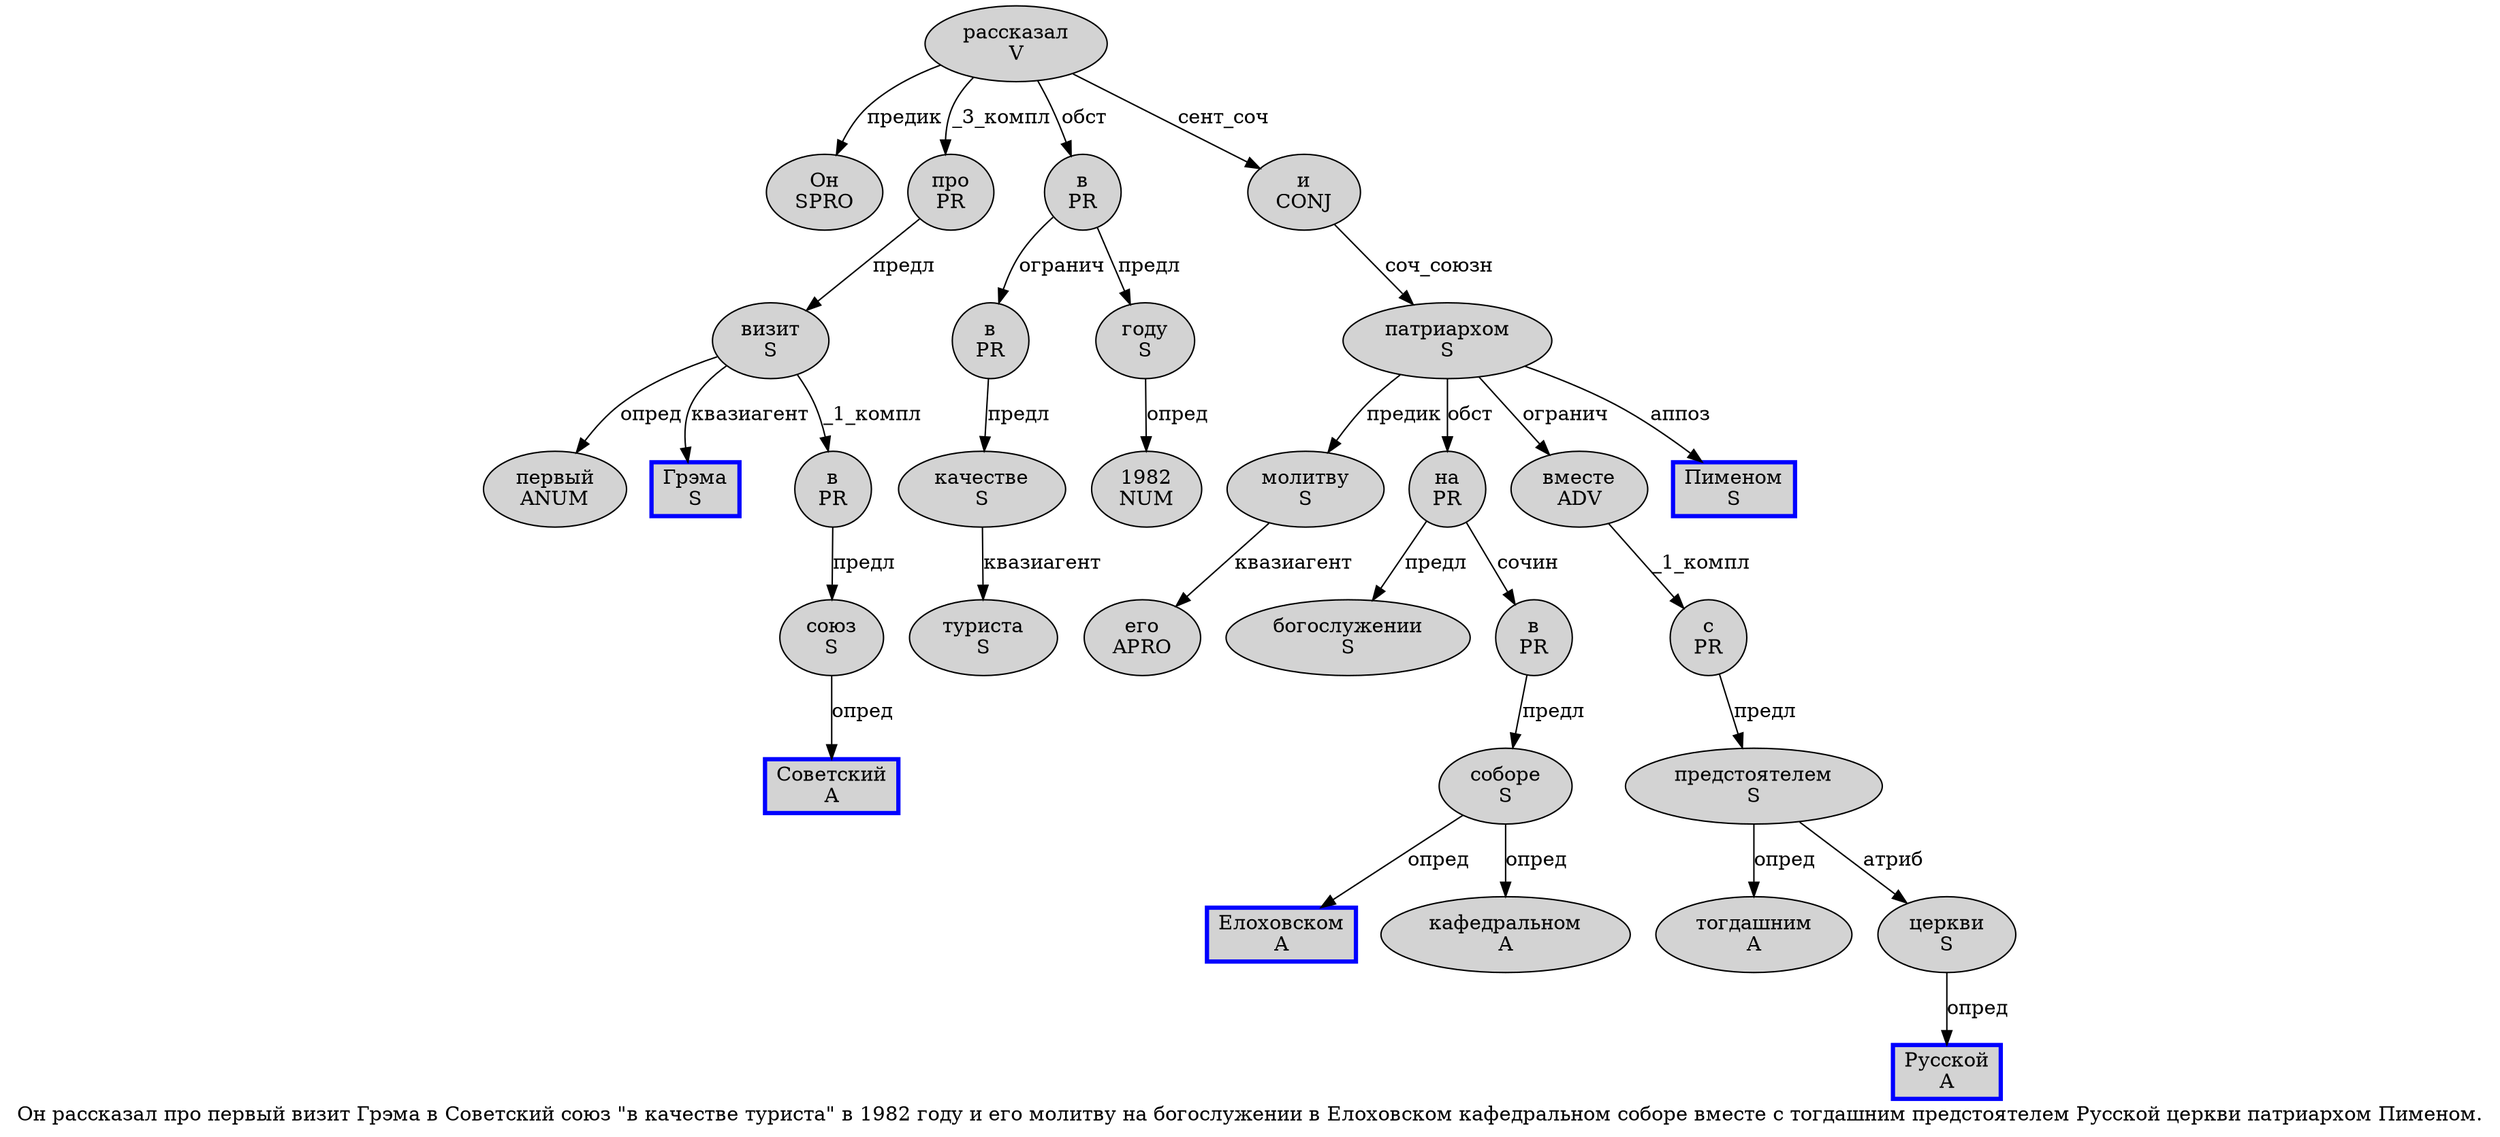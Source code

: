 digraph SENTENCE_130 {
	graph [label="Он рассказал про первый визит Грэма в Советский союз \"в качестве туриста\" в 1982 году и его молитву на богослужении в Елоховском кафедральном соборе вместе с тогдашним предстоятелем Русской церкви патриархом Пименом."]
	node [style=filled]
		0 [label="Он
SPRO" color="" fillcolor=lightgray penwidth=1 shape=ellipse]
		1 [label="рассказал
V" color="" fillcolor=lightgray penwidth=1 shape=ellipse]
		2 [label="про
PR" color="" fillcolor=lightgray penwidth=1 shape=ellipse]
		3 [label="первый
ANUM" color="" fillcolor=lightgray penwidth=1 shape=ellipse]
		4 [label="визит
S" color="" fillcolor=lightgray penwidth=1 shape=ellipse]
		5 [label="Грэма
S" color=blue fillcolor=lightgray penwidth=3 shape=box]
		6 [label="в
PR" color="" fillcolor=lightgray penwidth=1 shape=ellipse]
		7 [label="Советский
A" color=blue fillcolor=lightgray penwidth=3 shape=box]
		8 [label="союз
S" color="" fillcolor=lightgray penwidth=1 shape=ellipse]
		10 [label="в
PR" color="" fillcolor=lightgray penwidth=1 shape=ellipse]
		11 [label="качестве
S" color="" fillcolor=lightgray penwidth=1 shape=ellipse]
		12 [label="туриста
S" color="" fillcolor=lightgray penwidth=1 shape=ellipse]
		14 [label="в
PR" color="" fillcolor=lightgray penwidth=1 shape=ellipse]
		15 [label="1982
NUM" color="" fillcolor=lightgray penwidth=1 shape=ellipse]
		16 [label="году
S" color="" fillcolor=lightgray penwidth=1 shape=ellipse]
		17 [label="и
CONJ" color="" fillcolor=lightgray penwidth=1 shape=ellipse]
		18 [label="его
APRO" color="" fillcolor=lightgray penwidth=1 shape=ellipse]
		19 [label="молитву
S" color="" fillcolor=lightgray penwidth=1 shape=ellipse]
		20 [label="на
PR" color="" fillcolor=lightgray penwidth=1 shape=ellipse]
		21 [label="богослужении
S" color="" fillcolor=lightgray penwidth=1 shape=ellipse]
		22 [label="в
PR" color="" fillcolor=lightgray penwidth=1 shape=ellipse]
		23 [label="Елоховском
A" color=blue fillcolor=lightgray penwidth=3 shape=box]
		24 [label="кафедральном
A" color="" fillcolor=lightgray penwidth=1 shape=ellipse]
		25 [label="соборе
S" color="" fillcolor=lightgray penwidth=1 shape=ellipse]
		26 [label="вместе
ADV" color="" fillcolor=lightgray penwidth=1 shape=ellipse]
		27 [label="с
PR" color="" fillcolor=lightgray penwidth=1 shape=ellipse]
		28 [label="тогдашним
A" color="" fillcolor=lightgray penwidth=1 shape=ellipse]
		29 [label="предстоятелем
S" color="" fillcolor=lightgray penwidth=1 shape=ellipse]
		30 [label="Русской
A" color=blue fillcolor=lightgray penwidth=3 shape=box]
		31 [label="церкви
S" color="" fillcolor=lightgray penwidth=1 shape=ellipse]
		32 [label="патриархом
S" color="" fillcolor=lightgray penwidth=1 shape=ellipse]
		33 [label="Пименом
S" color=blue fillcolor=lightgray penwidth=3 shape=box]
			27 -> 29 [label="предл"]
			4 -> 3 [label="опред"]
			4 -> 5 [label="квазиагент"]
			4 -> 6 [label="_1_компл"]
			17 -> 32 [label="соч_союзн"]
			2 -> 4 [label="предл"]
			26 -> 27 [label="_1_компл"]
			14 -> 10 [label="огранич"]
			14 -> 16 [label="предл"]
			16 -> 15 [label="опред"]
			10 -> 11 [label="предл"]
			32 -> 19 [label="предик"]
			32 -> 20 [label="обст"]
			32 -> 26 [label="огранич"]
			32 -> 33 [label="аппоз"]
			22 -> 25 [label="предл"]
			8 -> 7 [label="опред"]
			29 -> 28 [label="опред"]
			29 -> 31 [label="атриб"]
			20 -> 21 [label="предл"]
			20 -> 22 [label="сочин"]
			11 -> 12 [label="квазиагент"]
			1 -> 0 [label="предик"]
			1 -> 2 [label="_3_компл"]
			1 -> 14 [label="обст"]
			1 -> 17 [label="сент_соч"]
			6 -> 8 [label="предл"]
			19 -> 18 [label="квазиагент"]
			31 -> 30 [label="опред"]
			25 -> 23 [label="опред"]
			25 -> 24 [label="опред"]
}